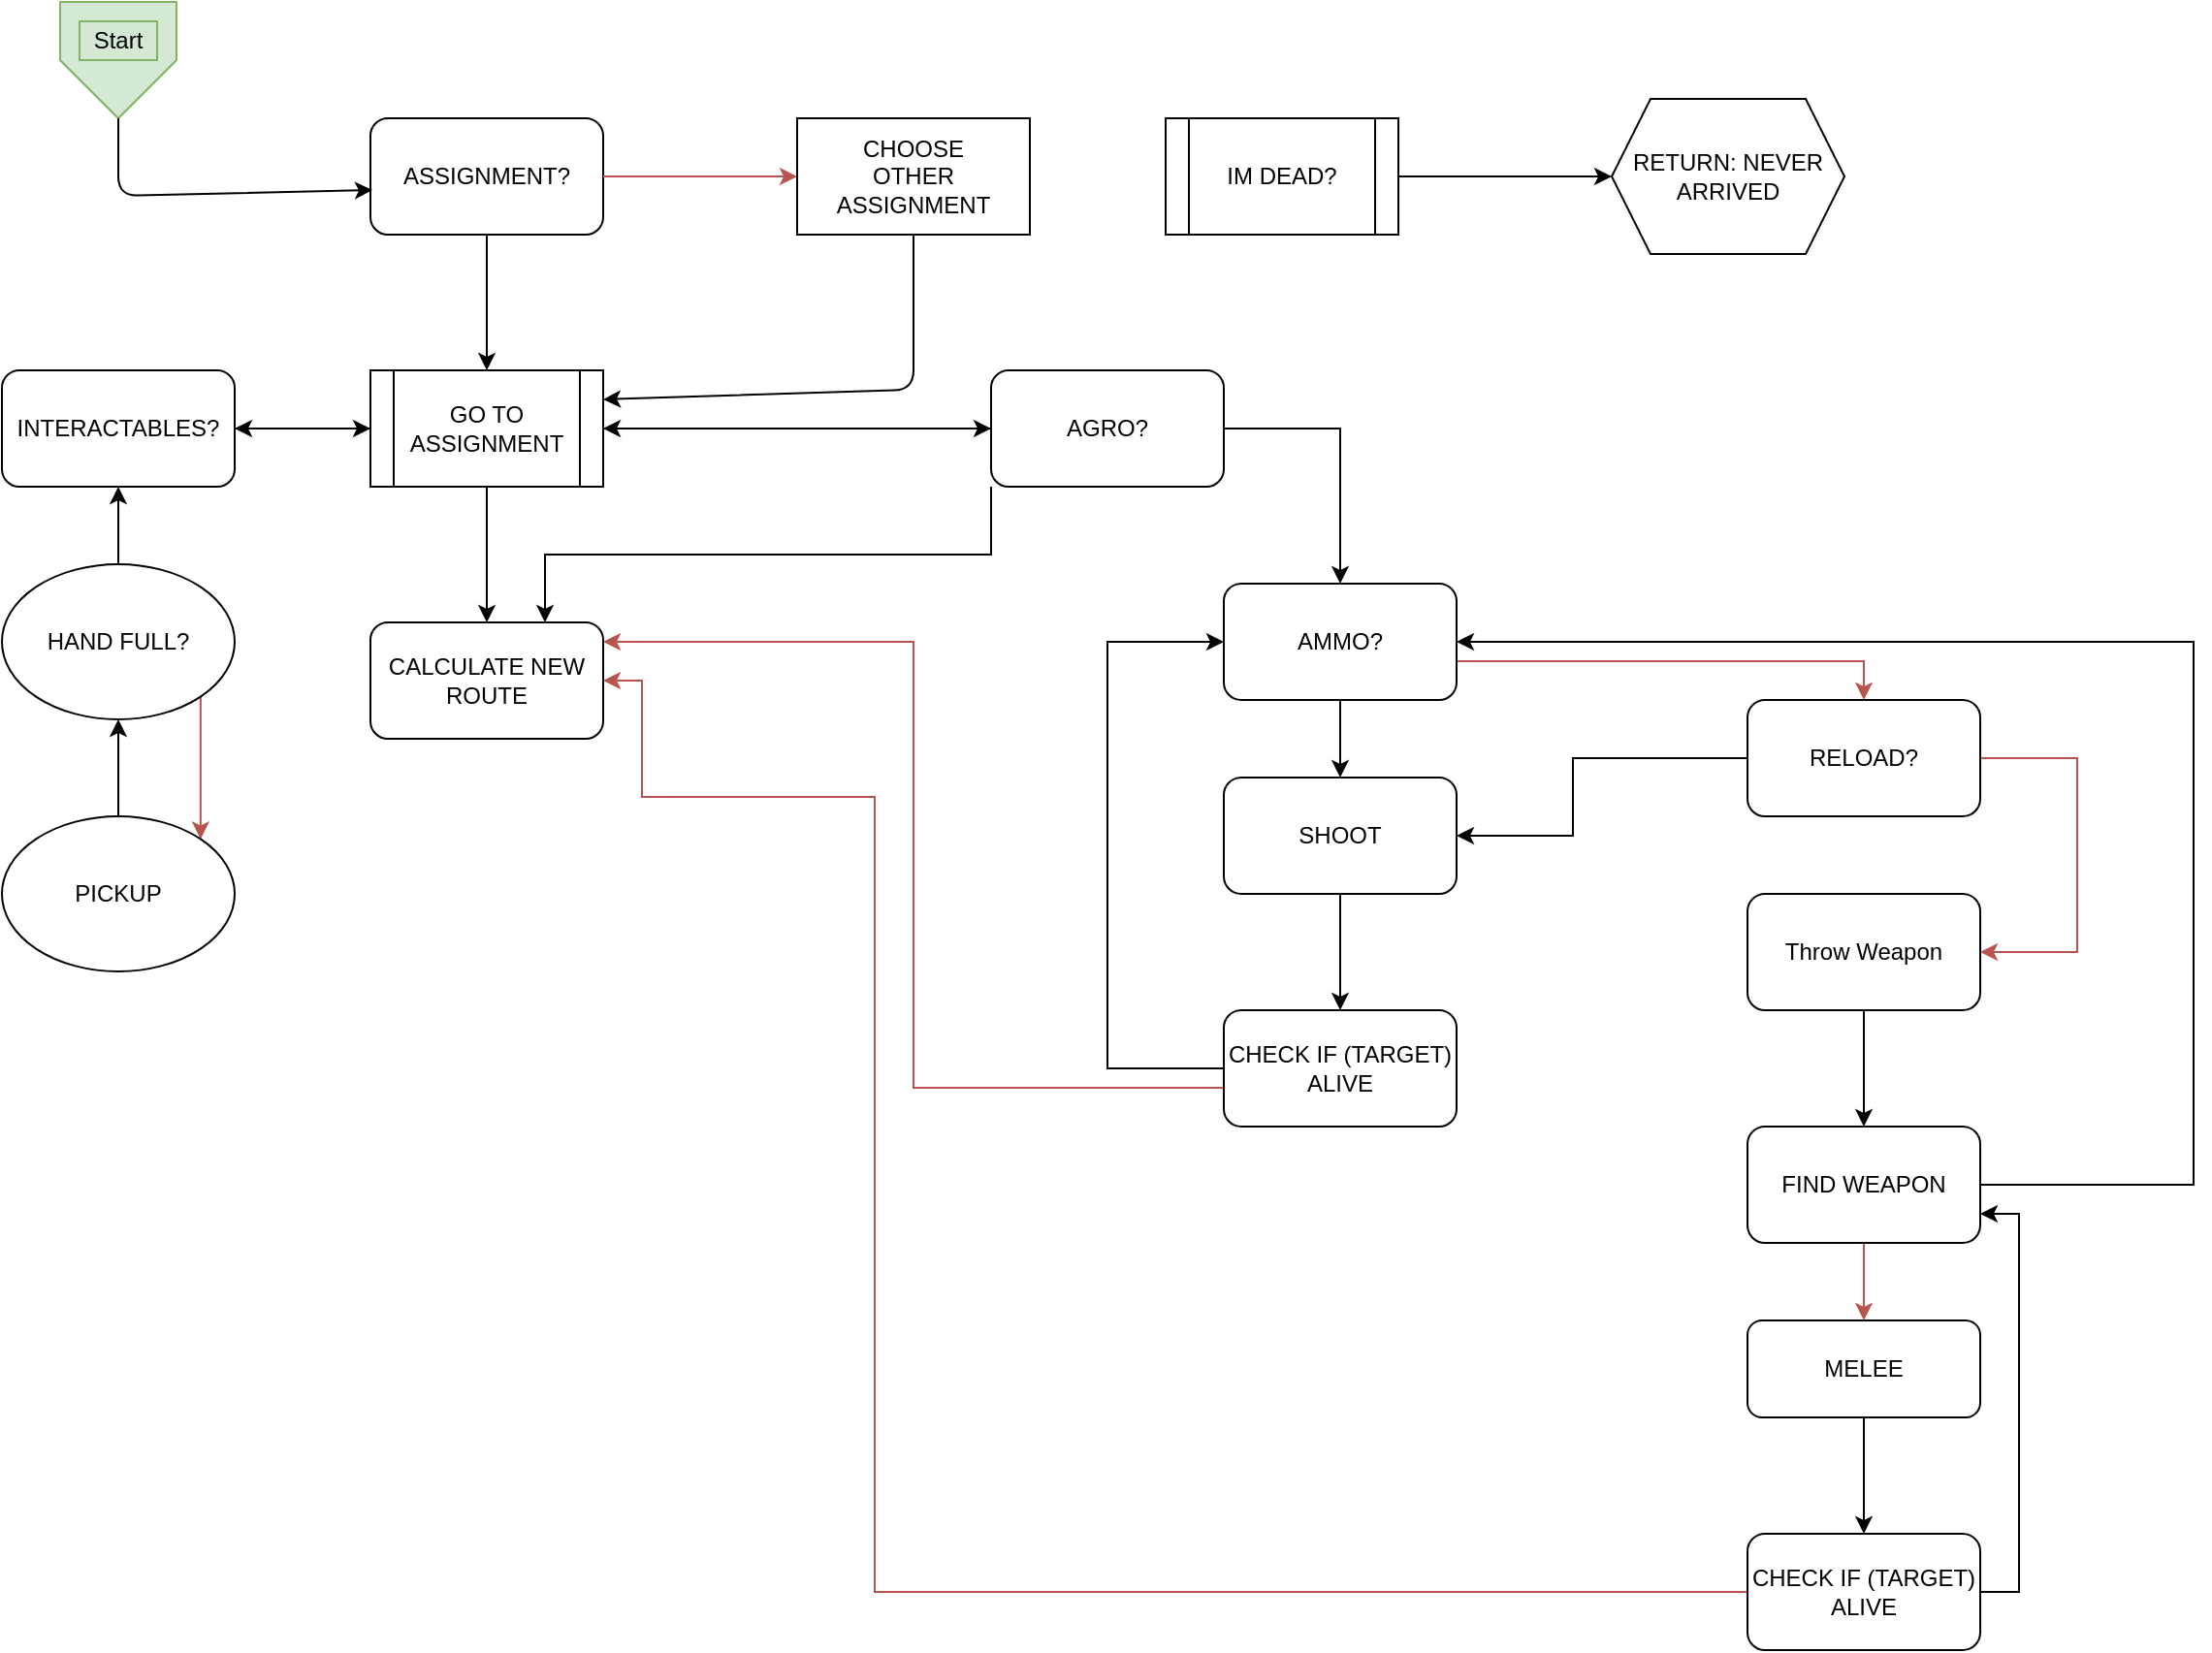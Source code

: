 <mxfile version="13.10.4" type="github">
  <diagram id="jHOiutRcJaCJQmjHb8Ix" name="Page-1">
    <mxGraphModel dx="1173" dy="820" grid="1" gridSize="10" guides="1" tooltips="1" connect="1" arrows="1" fold="1" page="1" pageScale="1" pageWidth="850" pageHeight="1100" math="0" shadow="0">
      <root>
        <mxCell id="0" />
        <mxCell id="1" parent="0" />
        <mxCell id="6owEM4tYbKaK4HcpuTV0-20" style="edgeStyle=orthogonalEdgeStyle;rounded=0;orthogonalLoop=1;jettySize=auto;html=1;exitX=0.5;exitY=1;exitDx=0;exitDy=0;" edge="1" parent="1" source="6owEM4tYbKaK4HcpuTV0-15">
          <mxGeometry relative="1" as="geometry">
            <mxPoint x="320" y="210" as="targetPoint" />
          </mxGeometry>
        </mxCell>
        <mxCell id="6owEM4tYbKaK4HcpuTV0-15" value="ASSIGNMENT?" style="rounded=1;whiteSpace=wrap;html=1;" vertex="1" parent="1">
          <mxGeometry x="260" y="80" width="120" height="60" as="geometry" />
        </mxCell>
        <mxCell id="6owEM4tYbKaK4HcpuTV0-16" value="" style="verticalLabelPosition=bottom;verticalAlign=top;html=1;shape=offPageConnector;rounded=0;size=0.5;fillColor=#d5e8d4;strokeColor=#82b366;" vertex="1" parent="1">
          <mxGeometry x="100" y="20" width="60" height="60" as="geometry" />
        </mxCell>
        <mxCell id="6owEM4tYbKaK4HcpuTV0-18" value="Start" style="text;html=1;strokeColor=#82b366;fillColor=#d5e8d4;align=center;verticalAlign=middle;whiteSpace=wrap;rounded=0;" vertex="1" parent="1">
          <mxGeometry x="110" y="30" width="40" height="20" as="geometry" />
        </mxCell>
        <mxCell id="6owEM4tYbKaK4HcpuTV0-19" value="" style="endArrow=classic;html=1;exitX=0.5;exitY=1;exitDx=0;exitDy=0;entryX=0.008;entryY=0.617;entryDx=0;entryDy=0;entryPerimeter=0;" edge="1" parent="1" source="6owEM4tYbKaK4HcpuTV0-16" target="6owEM4tYbKaK4HcpuTV0-15">
          <mxGeometry width="50" height="50" relative="1" as="geometry">
            <mxPoint x="320" y="270" as="sourcePoint" />
            <mxPoint x="250" y="120" as="targetPoint" />
            <Array as="points">
              <mxPoint x="130" y="120" />
            </Array>
          </mxGeometry>
        </mxCell>
        <mxCell id="6owEM4tYbKaK4HcpuTV0-32" style="edgeStyle=orthogonalEdgeStyle;rounded=0;orthogonalLoop=1;jettySize=auto;html=1;" edge="1" parent="1" source="6owEM4tYbKaK4HcpuTV0-21" target="6owEM4tYbKaK4HcpuTV0-30">
          <mxGeometry relative="1" as="geometry" />
        </mxCell>
        <mxCell id="6owEM4tYbKaK4HcpuTV0-35" style="edgeStyle=orthogonalEdgeStyle;rounded=0;orthogonalLoop=1;jettySize=auto;html=1;entryX=1;entryY=0.5;entryDx=0;entryDy=0;" edge="1" parent="1" source="6owEM4tYbKaK4HcpuTV0-21" target="6owEM4tYbKaK4HcpuTV0-33">
          <mxGeometry relative="1" as="geometry" />
        </mxCell>
        <mxCell id="6owEM4tYbKaK4HcpuTV0-21" value="" style="shape=process;whiteSpace=wrap;html=1;backgroundOutline=1;" vertex="1" parent="1">
          <mxGeometry x="260" y="210" width="120" height="60" as="geometry" />
        </mxCell>
        <mxCell id="6owEM4tYbKaK4HcpuTV0-22" value="GO TO ASSIGNMENT" style="text;html=1;strokeColor=none;fillColor=none;align=center;verticalAlign=middle;whiteSpace=wrap;rounded=0;" vertex="1" parent="1">
          <mxGeometry x="300" y="230" width="40" height="20" as="geometry" />
        </mxCell>
        <mxCell id="6owEM4tYbKaK4HcpuTV0-23" value="" style="endArrow=classic;html=1;exitX=1;exitY=0.5;exitDx=0;exitDy=0;fillColor=#f8cecc;strokeColor=#b85450;" edge="1" parent="1" source="6owEM4tYbKaK4HcpuTV0-15">
          <mxGeometry width="50" height="50" relative="1" as="geometry">
            <mxPoint x="320" y="270" as="sourcePoint" />
            <mxPoint x="480" y="110" as="targetPoint" />
          </mxGeometry>
        </mxCell>
        <mxCell id="6owEM4tYbKaK4HcpuTV0-24" value="" style="rounded=0;whiteSpace=wrap;html=1;" vertex="1" parent="1">
          <mxGeometry x="480" y="80" width="120" height="60" as="geometry" />
        </mxCell>
        <mxCell id="6owEM4tYbKaK4HcpuTV0-25" value="CHOOSE OTHER ASSIGNMENT" style="text;html=1;strokeColor=none;fillColor=none;align=center;verticalAlign=middle;whiteSpace=wrap;rounded=0;" vertex="1" parent="1">
          <mxGeometry x="520" y="100" width="40" height="20" as="geometry" />
        </mxCell>
        <mxCell id="6owEM4tYbKaK4HcpuTV0-26" value="" style="endArrow=classic;html=1;exitX=0.5;exitY=1;exitDx=0;exitDy=0;entryX=1;entryY=0.25;entryDx=0;entryDy=0;" edge="1" parent="1" source="6owEM4tYbKaK4HcpuTV0-24" target="6owEM4tYbKaK4HcpuTV0-21">
          <mxGeometry width="50" height="50" relative="1" as="geometry">
            <mxPoint x="320" y="270" as="sourcePoint" />
            <mxPoint x="370" y="220" as="targetPoint" />
            <Array as="points">
              <mxPoint x="540" y="220" />
            </Array>
          </mxGeometry>
        </mxCell>
        <mxCell id="6owEM4tYbKaK4HcpuTV0-27" value="" style="endArrow=classic;html=1;" edge="1" parent="1">
          <mxGeometry width="50" height="50" relative="1" as="geometry">
            <mxPoint x="320" y="270" as="sourcePoint" />
            <mxPoint x="320" y="340" as="targetPoint" />
          </mxGeometry>
        </mxCell>
        <mxCell id="6owEM4tYbKaK4HcpuTV0-28" value="CALCULATE NEW ROUTE" style="rounded=1;whiteSpace=wrap;html=1;" vertex="1" parent="1">
          <mxGeometry x="260" y="340" width="120" height="60" as="geometry" />
        </mxCell>
        <mxCell id="6owEM4tYbKaK4HcpuTV0-31" value="" style="edgeStyle=orthogonalEdgeStyle;rounded=0;orthogonalLoop=1;jettySize=auto;html=1;exitX=0;exitY=0.5;exitDx=0;exitDy=0;entryX=1;entryY=0.5;entryDx=0;entryDy=0;" edge="1" parent="1" source="6owEM4tYbKaK4HcpuTV0-30" target="6owEM4tYbKaK4HcpuTV0-21">
          <mxGeometry relative="1" as="geometry">
            <mxPoint x="260" y="240" as="targetPoint" />
          </mxGeometry>
        </mxCell>
        <mxCell id="6owEM4tYbKaK4HcpuTV0-63" style="edgeStyle=orthogonalEdgeStyle;rounded=0;orthogonalLoop=1;jettySize=auto;html=1;exitX=1;exitY=0.5;exitDx=0;exitDy=0;entryX=0.5;entryY=0;entryDx=0;entryDy=0;" edge="1" parent="1" source="6owEM4tYbKaK4HcpuTV0-30" target="6owEM4tYbKaK4HcpuTV0-46">
          <mxGeometry relative="1" as="geometry" />
        </mxCell>
        <mxCell id="6owEM4tYbKaK4HcpuTV0-85" style="edgeStyle=orthogonalEdgeStyle;rounded=0;orthogonalLoop=1;jettySize=auto;html=1;exitX=0;exitY=1;exitDx=0;exitDy=0;entryX=0.75;entryY=0;entryDx=0;entryDy=0;" edge="1" parent="1" source="6owEM4tYbKaK4HcpuTV0-30" target="6owEM4tYbKaK4HcpuTV0-28">
          <mxGeometry relative="1" as="geometry" />
        </mxCell>
        <mxCell id="6owEM4tYbKaK4HcpuTV0-30" value="AGRO?" style="rounded=1;whiteSpace=wrap;html=1;" vertex="1" parent="1">
          <mxGeometry x="580" y="210" width="120" height="60" as="geometry" />
        </mxCell>
        <mxCell id="6owEM4tYbKaK4HcpuTV0-34" style="edgeStyle=orthogonalEdgeStyle;rounded=0;orthogonalLoop=1;jettySize=auto;html=1;" edge="1" parent="1" source="6owEM4tYbKaK4HcpuTV0-33" target="6owEM4tYbKaK4HcpuTV0-21">
          <mxGeometry relative="1" as="geometry" />
        </mxCell>
        <mxCell id="6owEM4tYbKaK4HcpuTV0-33" value="INTERACTABLES?" style="rounded=1;whiteSpace=wrap;html=1;" vertex="1" parent="1">
          <mxGeometry x="70" y="210" width="120" height="60" as="geometry" />
        </mxCell>
        <mxCell id="6owEM4tYbKaK4HcpuTV0-37" style="edgeStyle=orthogonalEdgeStyle;rounded=0;orthogonalLoop=1;jettySize=auto;html=1;" edge="1" parent="1" source="6owEM4tYbKaK4HcpuTV0-36" target="6owEM4tYbKaK4HcpuTV0-33">
          <mxGeometry relative="1" as="geometry" />
        </mxCell>
        <mxCell id="6owEM4tYbKaK4HcpuTV0-77" style="edgeStyle=orthogonalEdgeStyle;rounded=0;orthogonalLoop=1;jettySize=auto;html=1;exitX=1;exitY=1;exitDx=0;exitDy=0;entryX=1;entryY=0;entryDx=0;entryDy=0;fillColor=#f8cecc;strokeColor=#b85450;" edge="1" parent="1" source="6owEM4tYbKaK4HcpuTV0-36" target="6owEM4tYbKaK4HcpuTV0-38">
          <mxGeometry relative="1" as="geometry" />
        </mxCell>
        <mxCell id="6owEM4tYbKaK4HcpuTV0-36" value="HAND FULL?" style="ellipse;whiteSpace=wrap;html=1;" vertex="1" parent="1">
          <mxGeometry x="70" y="310" width="120" height="80" as="geometry" />
        </mxCell>
        <mxCell id="6owEM4tYbKaK4HcpuTV0-39" style="edgeStyle=orthogonalEdgeStyle;rounded=0;orthogonalLoop=1;jettySize=auto;html=1;entryX=0.5;entryY=1;entryDx=0;entryDy=0;" edge="1" parent="1" source="6owEM4tYbKaK4HcpuTV0-38" target="6owEM4tYbKaK4HcpuTV0-36">
          <mxGeometry relative="1" as="geometry" />
        </mxCell>
        <mxCell id="6owEM4tYbKaK4HcpuTV0-38" value="PICKUP" style="ellipse;whiteSpace=wrap;html=1;" vertex="1" parent="1">
          <mxGeometry x="70" y="440" width="120" height="80" as="geometry" />
        </mxCell>
        <mxCell id="6owEM4tYbKaK4HcpuTV0-68" style="edgeStyle=orthogonalEdgeStyle;rounded=0;orthogonalLoop=1;jettySize=auto;html=1;exitX=0.5;exitY=1;exitDx=0;exitDy=0;" edge="1" parent="1" source="6owEM4tYbKaK4HcpuTV0-41">
          <mxGeometry relative="1" as="geometry">
            <mxPoint x="760" y="540" as="targetPoint" />
          </mxGeometry>
        </mxCell>
        <mxCell id="6owEM4tYbKaK4HcpuTV0-41" value="SHOOT" style="rounded=1;whiteSpace=wrap;html=1;" vertex="1" parent="1">
          <mxGeometry x="700" y="420" width="120" height="60" as="geometry" />
        </mxCell>
        <mxCell id="6owEM4tYbKaK4HcpuTV0-80" style="edgeStyle=orthogonalEdgeStyle;rounded=0;orthogonalLoop=1;jettySize=auto;html=1;entryX=0.5;entryY=0;entryDx=0;entryDy=0;" edge="1" parent="1" source="6owEM4tYbKaK4HcpuTV0-43" target="6owEM4tYbKaK4HcpuTV0-79">
          <mxGeometry relative="1" as="geometry" />
        </mxCell>
        <mxCell id="6owEM4tYbKaK4HcpuTV0-43" value="MELEE" style="rounded=1;whiteSpace=wrap;html=1;" vertex="1" parent="1">
          <mxGeometry x="970" y="700" width="120" height="50" as="geometry" />
        </mxCell>
        <mxCell id="6owEM4tYbKaK4HcpuTV0-56" style="edgeStyle=orthogonalEdgeStyle;rounded=0;orthogonalLoop=1;jettySize=auto;html=1;exitX=0.5;exitY=1;exitDx=0;exitDy=0;" edge="1" parent="1" source="6owEM4tYbKaK4HcpuTV0-46" target="6owEM4tYbKaK4HcpuTV0-41">
          <mxGeometry relative="1" as="geometry" />
        </mxCell>
        <mxCell id="6owEM4tYbKaK4HcpuTV0-62" style="edgeStyle=orthogonalEdgeStyle;rounded=0;orthogonalLoop=1;jettySize=auto;html=1;entryX=0.5;entryY=0;entryDx=0;entryDy=0;fillColor=#f8cecc;strokeColor=#b85450;" edge="1" parent="1" source="6owEM4tYbKaK4HcpuTV0-46" target="6owEM4tYbKaK4HcpuTV0-49">
          <mxGeometry relative="1" as="geometry">
            <Array as="points">
              <mxPoint x="1030" y="360" />
            </Array>
          </mxGeometry>
        </mxCell>
        <mxCell id="6owEM4tYbKaK4HcpuTV0-46" value="AMMO?" style="rounded=1;whiteSpace=wrap;html=1;" vertex="1" parent="1">
          <mxGeometry x="700" y="320" width="120" height="60" as="geometry" />
        </mxCell>
        <mxCell id="6owEM4tYbKaK4HcpuTV0-53" style="edgeStyle=orthogonalEdgeStyle;rounded=0;orthogonalLoop=1;jettySize=auto;html=1;fillColor=#f8cecc;strokeColor=#b85450;" edge="1" parent="1" source="6owEM4tYbKaK4HcpuTV0-49" target="6owEM4tYbKaK4HcpuTV0-51">
          <mxGeometry relative="1" as="geometry">
            <Array as="points">
              <mxPoint x="1140" y="410" />
              <mxPoint x="1140" y="510" />
            </Array>
          </mxGeometry>
        </mxCell>
        <mxCell id="6owEM4tYbKaK4HcpuTV0-57" style="edgeStyle=orthogonalEdgeStyle;rounded=0;orthogonalLoop=1;jettySize=auto;html=1;exitX=0.5;exitY=1;exitDx=0;exitDy=0;entryX=1;entryY=0.5;entryDx=0;entryDy=0;" edge="1" parent="1" source="6owEM4tYbKaK4HcpuTV0-49" target="6owEM4tYbKaK4HcpuTV0-41">
          <mxGeometry relative="1" as="geometry">
            <Array as="points">
              <mxPoint x="1030" y="410" />
              <mxPoint x="880" y="410" />
              <mxPoint x="880" y="450" />
            </Array>
          </mxGeometry>
        </mxCell>
        <mxCell id="6owEM4tYbKaK4HcpuTV0-49" value="RELOAD?" style="rounded=1;whiteSpace=wrap;html=1;" vertex="1" parent="1">
          <mxGeometry x="970" y="380" width="120" height="60" as="geometry" />
        </mxCell>
        <mxCell id="6owEM4tYbKaK4HcpuTV0-59" style="edgeStyle=orthogonalEdgeStyle;rounded=0;orthogonalLoop=1;jettySize=auto;html=1;exitX=0.5;exitY=1;exitDx=0;exitDy=0;" edge="1" parent="1" source="6owEM4tYbKaK4HcpuTV0-51">
          <mxGeometry relative="1" as="geometry">
            <mxPoint x="1030" y="600" as="targetPoint" />
          </mxGeometry>
        </mxCell>
        <mxCell id="6owEM4tYbKaK4HcpuTV0-51" value="Throw Weapon" style="rounded=1;whiteSpace=wrap;html=1;" vertex="1" parent="1">
          <mxGeometry x="970" y="480" width="120" height="60" as="geometry" />
        </mxCell>
        <mxCell id="6owEM4tYbKaK4HcpuTV0-61" style="edgeStyle=orthogonalEdgeStyle;rounded=0;orthogonalLoop=1;jettySize=auto;html=1;entryX=0.5;entryY=0;entryDx=0;entryDy=0;fillColor=#f8cecc;strokeColor=#b85450;" edge="1" parent="1" source="6owEM4tYbKaK4HcpuTV0-60" target="6owEM4tYbKaK4HcpuTV0-43">
          <mxGeometry relative="1" as="geometry" />
        </mxCell>
        <mxCell id="6owEM4tYbKaK4HcpuTV0-65" style="edgeStyle=orthogonalEdgeStyle;rounded=0;orthogonalLoop=1;jettySize=auto;html=1;exitX=1;exitY=0.5;exitDx=0;exitDy=0;entryX=1;entryY=0.5;entryDx=0;entryDy=0;" edge="1" parent="1" source="6owEM4tYbKaK4HcpuTV0-60" target="6owEM4tYbKaK4HcpuTV0-46">
          <mxGeometry relative="1" as="geometry">
            <mxPoint x="1200" y="320" as="targetPoint" />
            <Array as="points">
              <mxPoint x="1200" y="630" />
              <mxPoint x="1200" y="350" />
            </Array>
          </mxGeometry>
        </mxCell>
        <mxCell id="6owEM4tYbKaK4HcpuTV0-60" value="FIND WEAPON" style="rounded=1;whiteSpace=wrap;html=1;" vertex="1" parent="1">
          <mxGeometry x="970" y="600" width="120" height="60" as="geometry" />
        </mxCell>
        <mxCell id="6owEM4tYbKaK4HcpuTV0-72" style="edgeStyle=orthogonalEdgeStyle;rounded=0;orthogonalLoop=1;jettySize=auto;html=1;" edge="1" parent="1" source="6owEM4tYbKaK4HcpuTV0-71">
          <mxGeometry relative="1" as="geometry">
            <mxPoint x="900" y="110" as="targetPoint" />
          </mxGeometry>
        </mxCell>
        <mxCell id="6owEM4tYbKaK4HcpuTV0-71" value="IM DEAD?" style="shape=process;whiteSpace=wrap;html=1;backgroundOutline=1;" vertex="1" parent="1">
          <mxGeometry x="670" y="80" width="120" height="60" as="geometry" />
        </mxCell>
        <mxCell id="6owEM4tYbKaK4HcpuTV0-73" value="RETURN: NEVER ARRIVED" style="shape=hexagon;perimeter=hexagonPerimeter2;whiteSpace=wrap;html=1;fixedSize=1;" vertex="1" parent="1">
          <mxGeometry x="900" y="70" width="120" height="80" as="geometry" />
        </mxCell>
        <mxCell id="6owEM4tYbKaK4HcpuTV0-76" style="edgeStyle=orthogonalEdgeStyle;rounded=0;orthogonalLoop=1;jettySize=auto;html=1;exitX=0;exitY=0.5;exitDx=0;exitDy=0;fillColor=#f8cecc;strokeColor=#b85450;" edge="1" parent="1" source="6owEM4tYbKaK4HcpuTV0-74">
          <mxGeometry relative="1" as="geometry">
            <mxPoint x="380" y="350" as="targetPoint" />
            <Array as="points">
              <mxPoint x="700" y="580" />
              <mxPoint x="540" y="580" />
              <mxPoint x="540" y="350" />
            </Array>
          </mxGeometry>
        </mxCell>
        <mxCell id="6owEM4tYbKaK4HcpuTV0-78" style="edgeStyle=orthogonalEdgeStyle;rounded=0;orthogonalLoop=1;jettySize=auto;html=1;entryX=0;entryY=0.5;entryDx=0;entryDy=0;" edge="1" parent="1" source="6owEM4tYbKaK4HcpuTV0-74" target="6owEM4tYbKaK4HcpuTV0-46">
          <mxGeometry relative="1" as="geometry">
            <Array as="points">
              <mxPoint x="640" y="570" />
              <mxPoint x="640" y="350" />
            </Array>
          </mxGeometry>
        </mxCell>
        <mxCell id="6owEM4tYbKaK4HcpuTV0-74" value="CHECK IF (TARGET) ALIVE" style="rounded=1;whiteSpace=wrap;html=1;" vertex="1" parent="1">
          <mxGeometry x="700" y="540" width="120" height="60" as="geometry" />
        </mxCell>
        <mxCell id="6owEM4tYbKaK4HcpuTV0-83" style="edgeStyle=orthogonalEdgeStyle;rounded=0;orthogonalLoop=1;jettySize=auto;html=1;exitX=0;exitY=0.5;exitDx=0;exitDy=0;entryX=1;entryY=0.5;entryDx=0;entryDy=0;fillColor=#f8cecc;strokeColor=#b85450;" edge="1" parent="1" source="6owEM4tYbKaK4HcpuTV0-79" target="6owEM4tYbKaK4HcpuTV0-28">
          <mxGeometry relative="1" as="geometry">
            <Array as="points">
              <mxPoint x="520" y="840" />
              <mxPoint x="520" y="430" />
              <mxPoint x="400" y="430" />
              <mxPoint x="400" y="370" />
            </Array>
          </mxGeometry>
        </mxCell>
        <mxCell id="6owEM4tYbKaK4HcpuTV0-84" style="edgeStyle=orthogonalEdgeStyle;rounded=0;orthogonalLoop=1;jettySize=auto;html=1;exitX=1;exitY=0.5;exitDx=0;exitDy=0;entryX=1;entryY=0.75;entryDx=0;entryDy=0;" edge="1" parent="1" source="6owEM4tYbKaK4HcpuTV0-79" target="6owEM4tYbKaK4HcpuTV0-60">
          <mxGeometry relative="1" as="geometry" />
        </mxCell>
        <mxCell id="6owEM4tYbKaK4HcpuTV0-79" value="CHECK IF (TARGET) ALIVE" style="rounded=1;whiteSpace=wrap;html=1;" vertex="1" parent="1">
          <mxGeometry x="970" y="810" width="120" height="60" as="geometry" />
        </mxCell>
      </root>
    </mxGraphModel>
  </diagram>
</mxfile>

